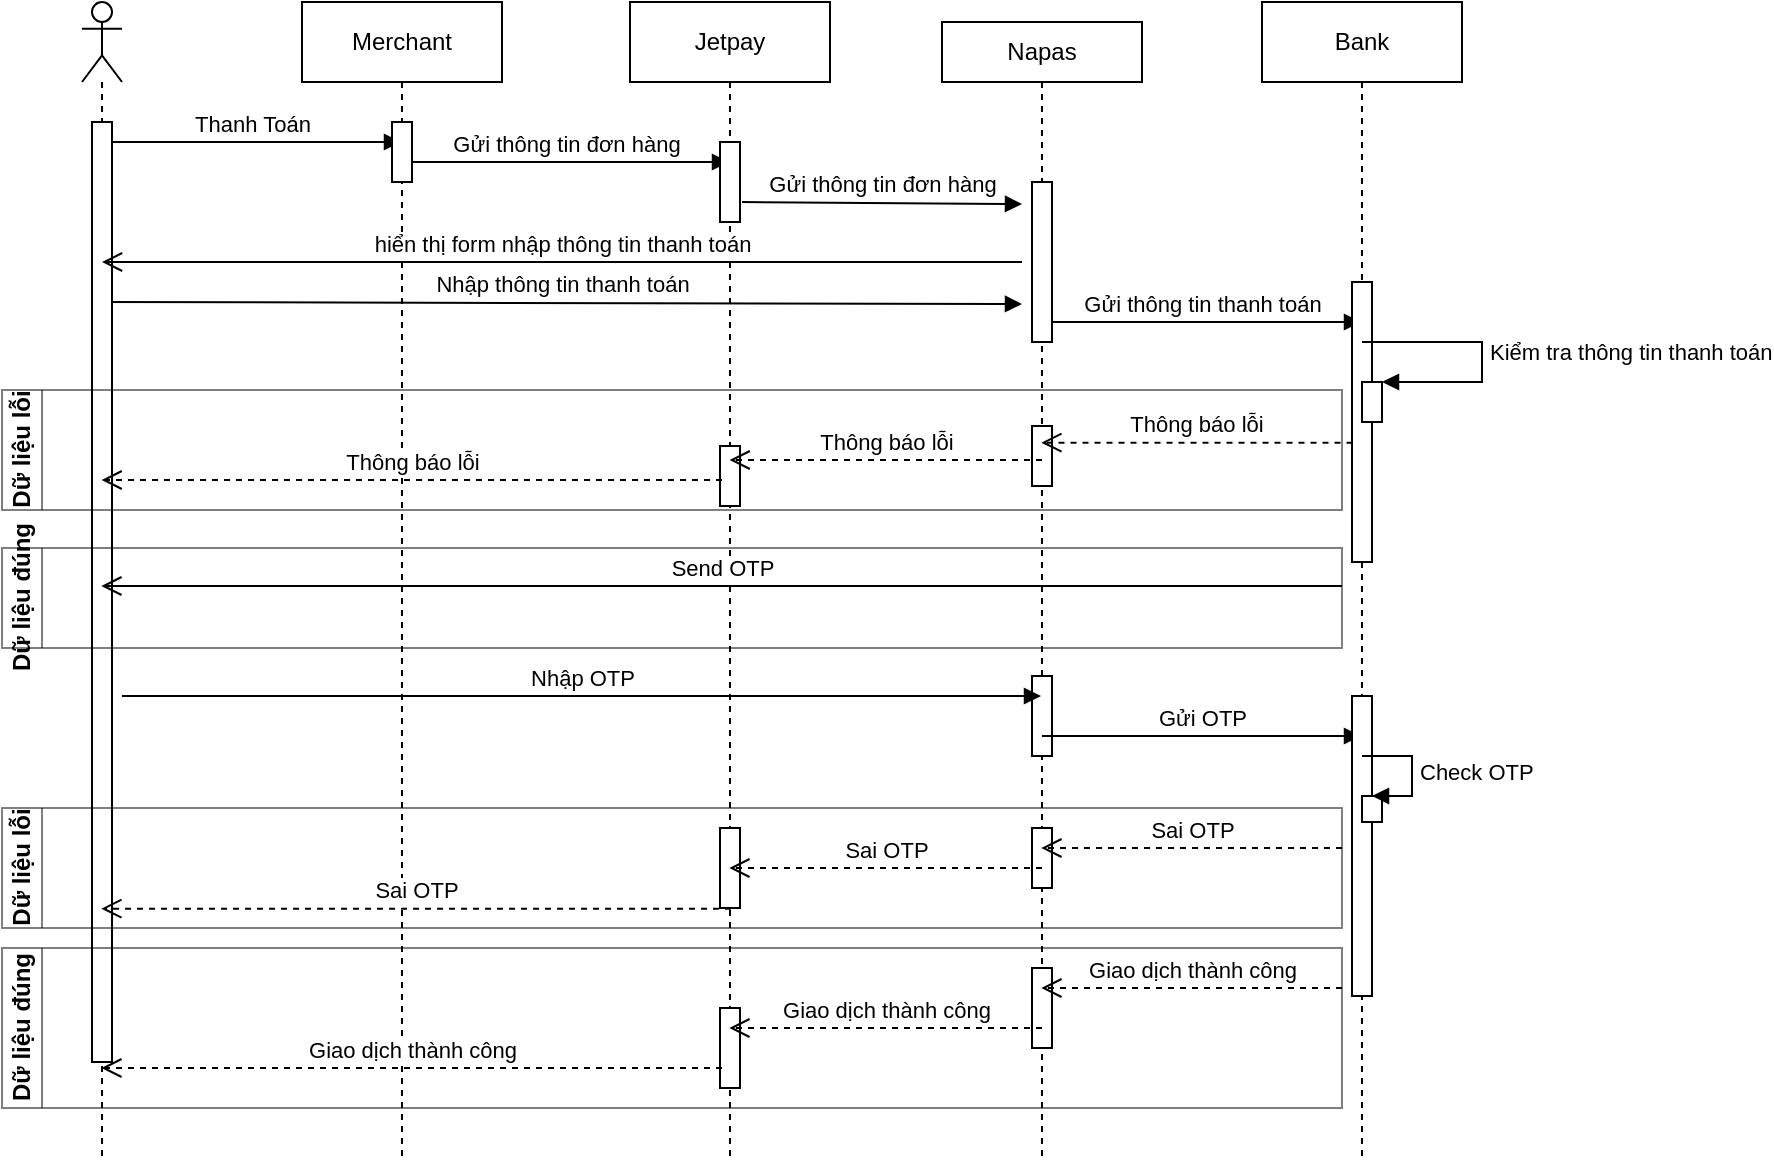 <mxfile version="14.4.4" type="github">
  <diagram id="ZQvaJdHW4Y1bGf_VrLtN" name="Page-1">
    <mxGraphModel dx="1185" dy="665" grid="1" gridSize="10" guides="1" tooltips="1" connect="1" arrows="1" fold="1" page="1" pageScale="1" pageWidth="827" pageHeight="1169" math="0" shadow="0">
      <root>
        <mxCell id="0" />
        <mxCell id="1" parent="0" />
        <mxCell id="UhmJ4qmlXpalRMiFR3PB-3" value="" style="shape=umlLifeline;participant=umlActor;perimeter=lifelinePerimeter;whiteSpace=wrap;html=1;container=1;collapsible=0;recursiveResize=0;verticalAlign=top;spacingTop=36;outlineConnect=0;" vertex="1" parent="1">
          <mxGeometry x="40" width="20" height="580" as="geometry" />
        </mxCell>
        <mxCell id="UhmJ4qmlXpalRMiFR3PB-11" value="Thanh Toán" style="html=1;verticalAlign=bottom;endArrow=block;" edge="1" parent="UhmJ4qmlXpalRMiFR3PB-3" target="UhmJ4qmlXpalRMiFR3PB-7">
          <mxGeometry width="80" relative="1" as="geometry">
            <mxPoint x="10" y="70" as="sourcePoint" />
            <mxPoint x="90" y="70" as="targetPoint" />
          </mxGeometry>
        </mxCell>
        <mxCell id="UhmJ4qmlXpalRMiFR3PB-35" value="Nhập thông tin thanh toán" style="html=1;verticalAlign=bottom;endArrow=block;" edge="1" parent="UhmJ4qmlXpalRMiFR3PB-3">
          <mxGeometry width="80" relative="1" as="geometry">
            <mxPoint x="10" y="150" as="sourcePoint" />
            <mxPoint x="470" y="151" as="targetPoint" />
          </mxGeometry>
        </mxCell>
        <mxCell id="UhmJ4qmlXpalRMiFR3PB-36" value="" style="html=1;points=[];perimeter=orthogonalPerimeter;" vertex="1" parent="UhmJ4qmlXpalRMiFR3PB-3">
          <mxGeometry x="5" y="60" width="10" height="470" as="geometry" />
        </mxCell>
        <mxCell id="UhmJ4qmlXpalRMiFR3PB-7" value="Merchant" style="shape=umlLifeline;perimeter=lifelinePerimeter;whiteSpace=wrap;html=1;container=1;collapsible=0;recursiveResize=0;outlineConnect=0;" vertex="1" parent="1">
          <mxGeometry x="150" width="100" height="580" as="geometry" />
        </mxCell>
        <mxCell id="UhmJ4qmlXpalRMiFR3PB-20" value="Gửi thông tin đơn hàng" style="html=1;verticalAlign=bottom;endArrow=block;" edge="1" parent="UhmJ4qmlXpalRMiFR3PB-7" target="UhmJ4qmlXpalRMiFR3PB-8">
          <mxGeometry width="80" relative="1" as="geometry">
            <mxPoint x="50" y="80" as="sourcePoint" />
            <mxPoint x="130" y="80" as="targetPoint" />
          </mxGeometry>
        </mxCell>
        <mxCell id="UhmJ4qmlXpalRMiFR3PB-16" value="" style="html=1;points=[];perimeter=orthogonalPerimeter;" vertex="1" parent="UhmJ4qmlXpalRMiFR3PB-7">
          <mxGeometry x="45" y="60" width="10" height="30" as="geometry" />
        </mxCell>
        <mxCell id="UhmJ4qmlXpalRMiFR3PB-8" value="Jetpay" style="shape=umlLifeline;perimeter=lifelinePerimeter;whiteSpace=wrap;html=1;container=1;collapsible=0;recursiveResize=0;outlineConnect=0;" vertex="1" parent="1">
          <mxGeometry x="314" width="100" height="580" as="geometry" />
        </mxCell>
        <mxCell id="UhmJ4qmlXpalRMiFR3PB-21" value="" style="html=1;points=[];perimeter=orthogonalPerimeter;" vertex="1" parent="UhmJ4qmlXpalRMiFR3PB-8">
          <mxGeometry x="45" y="70" width="10" height="40" as="geometry" />
        </mxCell>
        <mxCell id="UhmJ4qmlXpalRMiFR3PB-28" value="Gửi thông tin đơn hàng" style="html=1;verticalAlign=bottom;endArrow=block;" edge="1" parent="UhmJ4qmlXpalRMiFR3PB-8">
          <mxGeometry width="80" relative="1" as="geometry">
            <mxPoint x="56" y="100" as="sourcePoint" />
            <mxPoint x="196" y="101" as="targetPoint" />
          </mxGeometry>
        </mxCell>
        <mxCell id="UhmJ4qmlXpalRMiFR3PB-55" value="" style="html=1;points=[];perimeter=orthogonalPerimeter;" vertex="1" parent="UhmJ4qmlXpalRMiFR3PB-8">
          <mxGeometry x="45" y="222" width="10" height="30" as="geometry" />
        </mxCell>
        <mxCell id="UhmJ4qmlXpalRMiFR3PB-79" value="" style="html=1;points=[];perimeter=orthogonalPerimeter;" vertex="1" parent="UhmJ4qmlXpalRMiFR3PB-8">
          <mxGeometry x="45" y="413" width="10" height="40" as="geometry" />
        </mxCell>
        <mxCell id="UhmJ4qmlXpalRMiFR3PB-90" value="" style="html=1;points=[];perimeter=orthogonalPerimeter;" vertex="1" parent="UhmJ4qmlXpalRMiFR3PB-8">
          <mxGeometry x="45" y="503" width="10" height="40" as="geometry" />
        </mxCell>
        <mxCell id="UhmJ4qmlXpalRMiFR3PB-9" value="Napas" style="shape=umlLifeline;perimeter=lifelinePerimeter;whiteSpace=wrap;html=1;container=1;collapsible=0;recursiveResize=0;outlineConnect=0;size=30;" vertex="1" parent="1">
          <mxGeometry x="470" y="10" width="100" height="570" as="geometry" />
        </mxCell>
        <mxCell id="UhmJ4qmlXpalRMiFR3PB-38" value="Gửi thông tin thanh toán" style="html=1;verticalAlign=bottom;endArrow=block;" edge="1" parent="UhmJ4qmlXpalRMiFR3PB-9" target="UhmJ4qmlXpalRMiFR3PB-10">
          <mxGeometry width="80" relative="1" as="geometry">
            <mxPoint x="50" y="150" as="sourcePoint" />
            <mxPoint x="130" y="150" as="targetPoint" />
          </mxGeometry>
        </mxCell>
        <mxCell id="UhmJ4qmlXpalRMiFR3PB-29" value="" style="html=1;points=[];perimeter=orthogonalPerimeter;" vertex="1" parent="UhmJ4qmlXpalRMiFR3PB-9">
          <mxGeometry x="45" y="80" width="10" height="80" as="geometry" />
        </mxCell>
        <mxCell id="UhmJ4qmlXpalRMiFR3PB-54" value="" style="html=1;points=[];perimeter=orthogonalPerimeter;" vertex="1" parent="UhmJ4qmlXpalRMiFR3PB-9">
          <mxGeometry x="45" y="202" width="10" height="30" as="geometry" />
        </mxCell>
        <mxCell id="UhmJ4qmlXpalRMiFR3PB-68" value="" style="html=1;points=[];perimeter=orthogonalPerimeter;" vertex="1" parent="UhmJ4qmlXpalRMiFR3PB-9">
          <mxGeometry x="45" y="327" width="10" height="40" as="geometry" />
        </mxCell>
        <mxCell id="UhmJ4qmlXpalRMiFR3PB-71" value="Gửi OTP" style="html=1;verticalAlign=bottom;endArrow=block;" edge="1" parent="UhmJ4qmlXpalRMiFR3PB-9">
          <mxGeometry width="80" relative="1" as="geometry">
            <mxPoint x="50" y="357" as="sourcePoint" />
            <mxPoint x="209.5" y="357" as="targetPoint" />
          </mxGeometry>
        </mxCell>
        <mxCell id="UhmJ4qmlXpalRMiFR3PB-77" value="" style="html=1;points=[];perimeter=orthogonalPerimeter;" vertex="1" parent="UhmJ4qmlXpalRMiFR3PB-9">
          <mxGeometry x="45" y="403" width="10" height="30" as="geometry" />
        </mxCell>
        <mxCell id="UhmJ4qmlXpalRMiFR3PB-89" value="" style="html=1;points=[];perimeter=orthogonalPerimeter;" vertex="1" parent="UhmJ4qmlXpalRMiFR3PB-9">
          <mxGeometry x="45" y="473" width="10" height="40" as="geometry" />
        </mxCell>
        <mxCell id="UhmJ4qmlXpalRMiFR3PB-10" value="Bank" style="shape=umlLifeline;perimeter=lifelinePerimeter;whiteSpace=wrap;html=1;container=1;collapsible=0;recursiveResize=0;outlineConnect=0;" vertex="1" parent="1">
          <mxGeometry x="630" width="100" height="580" as="geometry" />
        </mxCell>
        <mxCell id="UhmJ4qmlXpalRMiFR3PB-30" value="" style="html=1;points=[];perimeter=orthogonalPerimeter;" vertex="1" parent="UhmJ4qmlXpalRMiFR3PB-10">
          <mxGeometry x="45" y="140" width="10" height="140" as="geometry" />
        </mxCell>
        <mxCell id="UhmJ4qmlXpalRMiFR3PB-70" value="" style="html=1;points=[];perimeter=orthogonalPerimeter;" vertex="1" parent="UhmJ4qmlXpalRMiFR3PB-10">
          <mxGeometry x="45" y="347" width="10" height="150" as="geometry" />
        </mxCell>
        <mxCell id="UhmJ4qmlXpalRMiFR3PB-96" value="" style="html=1;points=[];perimeter=orthogonalPerimeter;" vertex="1" parent="UhmJ4qmlXpalRMiFR3PB-10">
          <mxGeometry x="50" y="190" width="10" height="20" as="geometry" />
        </mxCell>
        <mxCell id="UhmJ4qmlXpalRMiFR3PB-97" value="Kiểm tra thông tin thanh toán" style="edgeStyle=orthogonalEdgeStyle;html=1;align=left;spacingLeft=2;endArrow=block;rounded=0;entryX=1;entryY=0;" edge="1" target="UhmJ4qmlXpalRMiFR3PB-96" parent="UhmJ4qmlXpalRMiFR3PB-10" source="UhmJ4qmlXpalRMiFR3PB-10">
          <mxGeometry relative="1" as="geometry">
            <mxPoint x="95" y="170" as="sourcePoint" />
            <Array as="points">
              <mxPoint x="110" y="170" />
              <mxPoint x="110" y="190" />
            </Array>
          </mxGeometry>
        </mxCell>
        <mxCell id="UhmJ4qmlXpalRMiFR3PB-34" value="hiển thị form nhập thông tin thanh toán" style="html=1;verticalAlign=bottom;endArrow=open;endSize=8;" edge="1" parent="1" target="UhmJ4qmlXpalRMiFR3PB-3">
          <mxGeometry relative="1" as="geometry">
            <mxPoint x="510" y="130" as="sourcePoint" />
            <mxPoint x="430" y="130" as="targetPoint" />
          </mxGeometry>
        </mxCell>
        <mxCell id="UhmJ4qmlXpalRMiFR3PB-49" value="Thông báo lỗi" style="html=1;verticalAlign=bottom;endArrow=open;dashed=1;endSize=8;exitX=0.026;exitY=0.424;exitDx=0;exitDy=0;exitPerimeter=0;" edge="1" parent="1">
          <mxGeometry relative="1" as="geometry">
            <mxPoint x="675.26" y="220.36" as="sourcePoint" />
            <mxPoint x="519.667" y="220.36" as="targetPoint" />
          </mxGeometry>
        </mxCell>
        <mxCell id="UhmJ4qmlXpalRMiFR3PB-51" value="Thông báo lỗi" style="html=1;verticalAlign=bottom;endArrow=open;dashed=1;endSize=8;" edge="1" parent="1">
          <mxGeometry relative="1" as="geometry">
            <mxPoint x="520" y="229" as="sourcePoint" />
            <mxPoint x="363.81" y="229" as="targetPoint" />
          </mxGeometry>
        </mxCell>
        <mxCell id="UhmJ4qmlXpalRMiFR3PB-52" value="Thông báo lỗi" style="html=1;verticalAlign=bottom;endArrow=open;dashed=1;endSize=8;" edge="1" parent="1">
          <mxGeometry relative="1" as="geometry">
            <mxPoint x="360" y="239" as="sourcePoint" />
            <mxPoint x="49.81" y="239" as="targetPoint" />
          </mxGeometry>
        </mxCell>
        <mxCell id="UhmJ4qmlXpalRMiFR3PB-66" value="Send OTP" style="html=1;verticalAlign=bottom;endArrow=open;endSize=8;" edge="1" parent="1">
          <mxGeometry relative="1" as="geometry">
            <mxPoint x="670" y="292" as="sourcePoint" />
            <mxPoint x="49.667" y="292" as="targetPoint" />
          </mxGeometry>
        </mxCell>
        <mxCell id="UhmJ4qmlXpalRMiFR3PB-69" value="Nhập OTP" style="html=1;verticalAlign=bottom;endArrow=block;" edge="1" parent="1">
          <mxGeometry width="80" relative="1" as="geometry">
            <mxPoint x="60" y="347" as="sourcePoint" />
            <mxPoint x="519.5" y="347" as="targetPoint" />
          </mxGeometry>
        </mxCell>
        <mxCell id="UhmJ4qmlXpalRMiFR3PB-75" value="Sai OTP" style="html=1;verticalAlign=bottom;endArrow=open;dashed=1;endSize=8;" edge="1" parent="1">
          <mxGeometry relative="1" as="geometry">
            <mxPoint x="670" y="423" as="sourcePoint" />
            <mxPoint x="519.667" y="423" as="targetPoint" />
          </mxGeometry>
        </mxCell>
        <mxCell id="UhmJ4qmlXpalRMiFR3PB-78" value="Sai OTP" style="html=1;verticalAlign=bottom;endArrow=open;dashed=1;endSize=8;" edge="1" parent="1">
          <mxGeometry relative="1" as="geometry">
            <mxPoint x="520" y="433" as="sourcePoint" />
            <mxPoint x="363.667" y="433" as="targetPoint" />
          </mxGeometry>
        </mxCell>
        <mxCell id="UhmJ4qmlXpalRMiFR3PB-82" value="Sai OTP" style="html=1;verticalAlign=bottom;endArrow=open;dashed=1;endSize=8;exitX=0.552;exitY=1.009;exitDx=0;exitDy=0;exitPerimeter=0;" edge="1" parent="1" source="UhmJ4qmlXpalRMiFR3PB-79">
          <mxGeometry relative="1" as="geometry">
            <mxPoint x="200" y="453" as="sourcePoint" />
            <mxPoint x="49.667" y="453.36" as="targetPoint" />
          </mxGeometry>
        </mxCell>
        <mxCell id="UhmJ4qmlXpalRMiFR3PB-86" value="Giao dịch thành công" style="html=1;verticalAlign=bottom;endArrow=open;dashed=1;endSize=8;" edge="1" parent="1">
          <mxGeometry relative="1" as="geometry">
            <mxPoint x="670" y="493" as="sourcePoint" />
            <mxPoint x="519.667" y="493" as="targetPoint" />
          </mxGeometry>
        </mxCell>
        <mxCell id="UhmJ4qmlXpalRMiFR3PB-87" value="Giao dịch thành công" style="html=1;verticalAlign=bottom;endArrow=open;dashed=1;endSize=8;" edge="1" parent="1">
          <mxGeometry relative="1" as="geometry">
            <mxPoint x="520" y="513" as="sourcePoint" />
            <mxPoint x="363.667" y="513" as="targetPoint" />
          </mxGeometry>
        </mxCell>
        <mxCell id="UhmJ4qmlXpalRMiFR3PB-88" value="Giao dịch thành công" style="html=1;verticalAlign=bottom;endArrow=open;dashed=1;endSize=8;" edge="1" parent="1">
          <mxGeometry relative="1" as="geometry">
            <mxPoint x="360" y="533" as="sourcePoint" />
            <mxPoint x="49.667" y="533" as="targetPoint" />
          </mxGeometry>
        </mxCell>
        <mxCell id="UhmJ4qmlXpalRMiFR3PB-98" value="" style="html=1;points=[];perimeter=orthogonalPerimeter;" vertex="1" parent="1">
          <mxGeometry x="680" y="397" width="10" height="13" as="geometry" />
        </mxCell>
        <mxCell id="UhmJ4qmlXpalRMiFR3PB-74" value="Check OTP" style="edgeStyle=orthogonalEdgeStyle;html=1;align=left;spacingLeft=2;endArrow=block;rounded=0;entryX=1;entryY=0;" edge="1" parent="1">
          <mxGeometry relative="1" as="geometry">
            <mxPoint x="680" y="377" as="sourcePoint" />
            <Array as="points">
              <mxPoint x="705" y="377" />
            </Array>
            <mxPoint x="685" y="397" as="targetPoint" />
          </mxGeometry>
        </mxCell>
        <mxCell id="UhmJ4qmlXpalRMiFR3PB-104" value="Dữ liệu lỗi" style="swimlane;html=1;horizontal=0;startSize=20;opacity=50;" vertex="1" parent="1">
          <mxGeometry y="194" width="670" height="60" as="geometry" />
        </mxCell>
        <mxCell id="UhmJ4qmlXpalRMiFR3PB-105" value="Dữ liệu đúng" style="swimlane;html=1;horizontal=0;startSize=20;opacity=50;" vertex="1" parent="1">
          <mxGeometry y="273" width="670" height="50" as="geometry">
            <mxRectangle y="251" width="30" height="100" as="alternateBounds" />
          </mxGeometry>
        </mxCell>
        <mxCell id="UhmJ4qmlXpalRMiFR3PB-106" value="Dữ liệu lỗi" style="swimlane;html=1;horizontal=0;startSize=20;opacity=50;" vertex="1" parent="1">
          <mxGeometry y="403" width="670" height="60" as="geometry" />
        </mxCell>
        <mxCell id="UhmJ4qmlXpalRMiFR3PB-107" value="Dữ liệu đúng" style="swimlane;html=1;horizontal=0;startSize=20;opacity=50;" vertex="1" parent="1">
          <mxGeometry y="473" width="670" height="80" as="geometry">
            <mxRectangle y="251" width="30" height="100" as="alternateBounds" />
          </mxGeometry>
        </mxCell>
      </root>
    </mxGraphModel>
  </diagram>
</mxfile>
